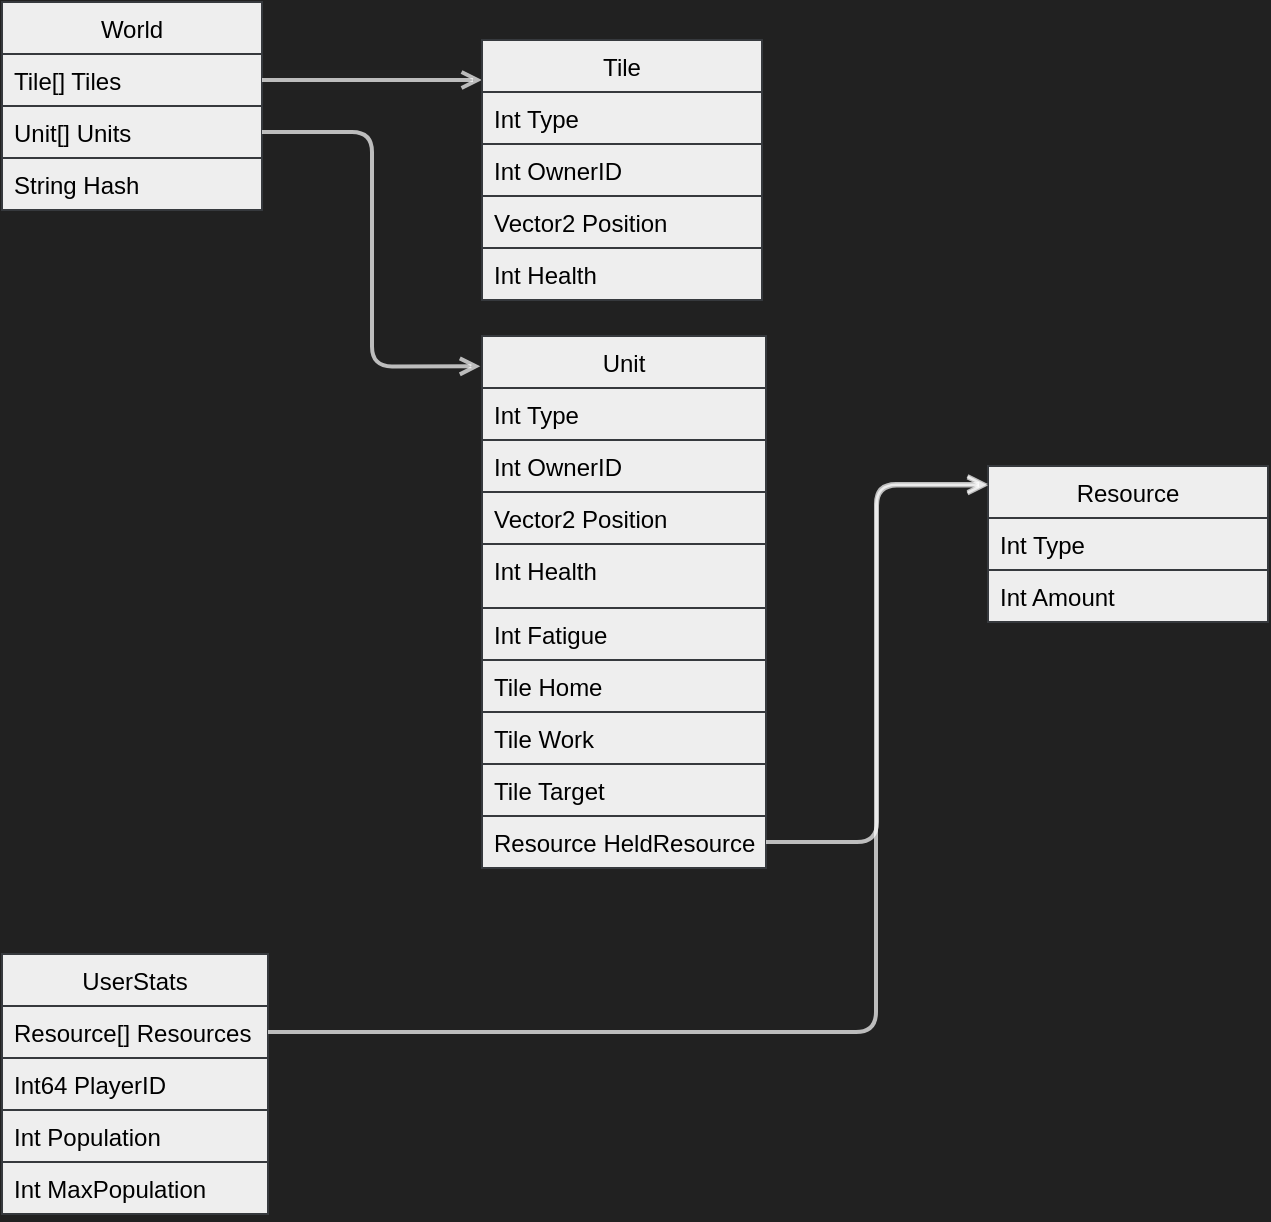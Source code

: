 <mxfile version="10.6.0" type="device"><diagram id="PSp3pdaMUobaPZKxGY9P" name="Page-1"><mxGraphModel dx="2034" dy="834" grid="0" gridSize="10" guides="1" tooltips="1" connect="1" arrows="1" fold="1" page="1" pageScale="1" pageWidth="827" pageHeight="1169" background="#212121" math="0" shadow="0"><root><mxCell id="0"/><mxCell id="1" parent="0"/><mxCell id="UWC5HuN4-RCtU19QUpBO-1" value="World" style="swimlane;fontStyle=0;childLayout=stackLayout;horizontal=1;startSize=26;horizontalStack=0;resizeParent=1;resizeParentMax=0;resizeLast=0;collapsible=1;marginBottom=0;glass=0;rounded=0;shadow=0;comic=0;swimlaneLine=1;fillColor=#eeeeee;strokeColor=#36393d;swimlaneFillColor=none;" parent="1" vertex="1"><mxGeometry x="120" y="150" width="130" height="104" as="geometry"/></mxCell><mxCell id="UWC5HuN4-RCtU19QUpBO-2" value="Tile[] Tiles" style="text;align=left;verticalAlign=top;spacingLeft=4;spacingRight=4;overflow=hidden;rotatable=0;points=[[0,0.5],[1,0.5]];portConstraint=eastwest;rounded=0;fillColor=#eeeeee;strokeColor=#36393d;" parent="UWC5HuN4-RCtU19QUpBO-1" vertex="1"><mxGeometry y="26" width="130" height="26" as="geometry"/></mxCell><mxCell id="UWC5HuN4-RCtU19QUpBO-3" value="Unit[] Units" style="text;align=left;verticalAlign=top;spacingLeft=4;spacingRight=4;overflow=hidden;rotatable=0;points=[[0,0.5],[1,0.5]];portConstraint=eastwest;rounded=0;fillColor=#eeeeee;strokeColor=#36393d;" parent="UWC5HuN4-RCtU19QUpBO-1" vertex="1"><mxGeometry y="52" width="130" height="26" as="geometry"/></mxCell><mxCell id="UWC5HuN4-RCtU19QUpBO-4" value="String Hash" style="text;align=left;verticalAlign=top;spacingLeft=4;spacingRight=4;overflow=hidden;rotatable=0;points=[[0,0.5],[1,0.5]];portConstraint=eastwest;rounded=0;glass=0;fillColor=#eeeeee;strokeColor=#36393d;" parent="UWC5HuN4-RCtU19QUpBO-1" vertex="1"><mxGeometry y="78" width="130" height="26" as="geometry"/></mxCell><mxCell id="UWC5HuN4-RCtU19QUpBO-6" style="edgeStyle=orthogonalEdgeStyle;rounded=1;orthogonalLoop=1;jettySize=auto;html=1;exitX=1;exitY=0.5;exitDx=0;exitDy=0;entryX=0;entryY=0.154;entryDx=0;entryDy=0;entryPerimeter=0;strokeColor=#FFFFFF;strokeWidth=2;endArrow=open;endFill=0;opacity=70;" parent="1" source="UWC5HuN4-RCtU19QUpBO-2" target="UWC5HuN4-RCtU19QUpBO-14" edge="1"><mxGeometry relative="1" as="geometry"><mxPoint x="380" y="189" as="targetPoint"/></mxGeometry></mxCell><mxCell id="UWC5HuN4-RCtU19QUpBO-14" value="Tile" style="swimlane;fontStyle=0;childLayout=stackLayout;horizontal=1;startSize=26;horizontalStack=0;resizeParent=1;resizeParentMax=0;resizeLast=0;collapsible=1;marginBottom=0;rounded=0;fillColor=#eeeeee;strokeColor=#36393d;" parent="1" vertex="1"><mxGeometry x="360" y="169" width="140" height="130" as="geometry"><mxRectangle x="360" y="173" width="46" height="26" as="alternateBounds"/></mxGeometry></mxCell><mxCell id="UWC5HuN4-RCtU19QUpBO-15" value="Int Type" style="text;align=left;verticalAlign=top;spacingLeft=4;spacingRight=4;overflow=hidden;rotatable=0;points=[[0,0.5],[1,0.5]];portConstraint=eastwest;rounded=0;fillColor=#eeeeee;strokeColor=#36393d;" parent="UWC5HuN4-RCtU19QUpBO-14" vertex="1"><mxGeometry y="26" width="140" height="26" as="geometry"/></mxCell><mxCell id="UWC5HuN4-RCtU19QUpBO-47" value="Int OwnerID&#10;" style="text;align=left;verticalAlign=top;spacingLeft=4;spacingRight=4;overflow=hidden;rotatable=0;points=[[0,0.5],[1,0.5]];portConstraint=eastwest;rounded=0;fillColor=#eeeeee;strokeColor=#36393d;" parent="UWC5HuN4-RCtU19QUpBO-14" vertex="1"><mxGeometry y="52" width="140" height="26" as="geometry"/></mxCell><mxCell id="UWC5HuN4-RCtU19QUpBO-16" value="Vector2 Position" style="text;align=left;verticalAlign=top;spacingLeft=4;spacingRight=4;overflow=hidden;rotatable=0;points=[[0,0.5],[1,0.5]];portConstraint=eastwest;rounded=0;fillColor=#eeeeee;strokeColor=#36393d;" parent="UWC5HuN4-RCtU19QUpBO-14" vertex="1"><mxGeometry y="78" width="140" height="26" as="geometry"/></mxCell><mxCell id="UWC5HuN4-RCtU19QUpBO-17" value="Int Health" style="text;align=left;verticalAlign=top;spacingLeft=4;spacingRight=4;overflow=hidden;rotatable=0;points=[[0,0.5],[1,0.5]];portConstraint=eastwest;rounded=0;fillColor=#eeeeee;strokeColor=#36393d;" parent="UWC5HuN4-RCtU19QUpBO-14" vertex="1"><mxGeometry y="104" width="140" height="26" as="geometry"/></mxCell><mxCell id="UWC5HuN4-RCtU19QUpBO-23" value="Unit" style="swimlane;fontStyle=0;childLayout=stackLayout;horizontal=1;startSize=26;horizontalStack=0;resizeParent=1;resizeParentMax=0;resizeLast=0;collapsible=1;marginBottom=0;rounded=0;fillColor=#eeeeee;strokeColor=#36393d;" parent="1" vertex="1"><mxGeometry x="360" y="317" width="142" height="266" as="geometry"/></mxCell><mxCell id="UWC5HuN4-RCtU19QUpBO-24" value="Int Type" style="text;align=left;verticalAlign=top;spacingLeft=4;spacingRight=4;overflow=hidden;rotatable=0;points=[[0,0.5],[1,0.5]];portConstraint=eastwest;rounded=0;fillColor=#eeeeee;strokeColor=#36393d;" parent="UWC5HuN4-RCtU19QUpBO-23" vertex="1"><mxGeometry y="26" width="142" height="26" as="geometry"/></mxCell><mxCell id="UWC5HuN4-RCtU19QUpBO-48" value="Int OwnerID&#10;" style="text;align=left;verticalAlign=top;spacingLeft=4;spacingRight=4;overflow=hidden;rotatable=0;points=[[0,0.5],[1,0.5]];portConstraint=eastwest;rounded=0;fillColor=#eeeeee;strokeColor=#36393d;" parent="UWC5HuN4-RCtU19QUpBO-23" vertex="1"><mxGeometry y="52" width="142" height="26" as="geometry"/></mxCell><mxCell id="UWC5HuN4-RCtU19QUpBO-25" value="Vector2 Position" style="text;align=left;verticalAlign=top;spacingLeft=4;spacingRight=4;overflow=hidden;rotatable=0;points=[[0,0.5],[1,0.5]];portConstraint=eastwest;rounded=0;fillColor=#eeeeee;strokeColor=#36393d;" parent="UWC5HuN4-RCtU19QUpBO-23" vertex="1"><mxGeometry y="78" width="142" height="26" as="geometry"/></mxCell><mxCell id="UWC5HuN4-RCtU19QUpBO-26" value="Int Health" style="text;align=left;verticalAlign=top;spacingLeft=4;spacingRight=4;overflow=hidden;rotatable=0;points=[[0,0.5],[1,0.5]];portConstraint=eastwest;rounded=0;fillColor=#eeeeee;strokeColor=#36393d;" parent="UWC5HuN4-RCtU19QUpBO-23" vertex="1"><mxGeometry y="104" width="142" height="32" as="geometry"/></mxCell><mxCell id="UWC5HuN4-RCtU19QUpBO-29" value="Int Fatigue" style="text;align=left;verticalAlign=top;spacingLeft=4;spacingRight=4;overflow=hidden;rotatable=0;points=[[0,0.5],[1,0.5]];portConstraint=eastwest;rounded=0;fillColor=#eeeeee;strokeColor=#36393d;" parent="UWC5HuN4-RCtU19QUpBO-23" vertex="1"><mxGeometry y="136" width="142" height="26" as="geometry"/></mxCell><mxCell id="UWC5HuN4-RCtU19QUpBO-30" value="Tile Home" style="text;align=left;verticalAlign=top;spacingLeft=4;spacingRight=4;overflow=hidden;rotatable=0;points=[[0,0.5],[1,0.5]];portConstraint=eastwest;rounded=0;fillColor=#eeeeee;strokeColor=#36393d;" parent="UWC5HuN4-RCtU19QUpBO-23" vertex="1"><mxGeometry y="162" width="142" height="26" as="geometry"/></mxCell><mxCell id="UWC5HuN4-RCtU19QUpBO-31" value="Tile Work" style="text;align=left;verticalAlign=top;spacingLeft=4;spacingRight=4;overflow=hidden;rotatable=0;points=[[0,0.5],[1,0.5]];portConstraint=eastwest;rounded=0;fillColor=#eeeeee;strokeColor=#36393d;" parent="UWC5HuN4-RCtU19QUpBO-23" vertex="1"><mxGeometry y="188" width="142" height="26" as="geometry"/></mxCell><mxCell id="UWC5HuN4-RCtU19QUpBO-38" value="Tile Target" style="text;align=left;verticalAlign=top;spacingLeft=4;spacingRight=4;overflow=hidden;rotatable=0;points=[[0,0.5],[1,0.5]];portConstraint=eastwest;rounded=0;fillColor=#eeeeee;strokeColor=#36393d;" parent="UWC5HuN4-RCtU19QUpBO-23" vertex="1"><mxGeometry y="214" width="142" height="26" as="geometry"/></mxCell><mxCell id="UWC5HuN4-RCtU19QUpBO-32" value="Resource HeldResource" style="text;align=left;verticalAlign=top;spacingLeft=4;spacingRight=4;overflow=hidden;rotatable=0;points=[[0,0.5],[1,0.5]];portConstraint=eastwest;rounded=0;fillColor=#eeeeee;strokeColor=#36393d;" parent="UWC5HuN4-RCtU19QUpBO-23" vertex="1"><mxGeometry y="240" width="142" height="26" as="geometry"/></mxCell><mxCell id="UWC5HuN4-RCtU19QUpBO-28" style="edgeStyle=orthogonalEdgeStyle;rounded=1;orthogonalLoop=1;jettySize=auto;html=1;exitX=1;exitY=0.5;exitDx=0;exitDy=0;entryX=-0.006;entryY=0.057;entryDx=0;entryDy=0;entryPerimeter=0;strokeColor=#FFFFFF;comic=0;strokeWidth=2;endArrow=open;endFill=0;opacity=70;" parent="1" source="UWC5HuN4-RCtU19QUpBO-3" target="UWC5HuN4-RCtU19QUpBO-23" edge="1"><mxGeometry relative="1" as="geometry"/></mxCell><mxCell id="UWC5HuN4-RCtU19QUpBO-33" value="Resource" style="swimlane;fontStyle=0;childLayout=stackLayout;horizontal=1;startSize=26;horizontalStack=0;resizeParent=1;resizeParentMax=0;resizeLast=0;collapsible=1;marginBottom=0;rounded=0;fillColor=#eeeeee;strokeColor=#36393d;" parent="1" vertex="1"><mxGeometry x="613" y="382" width="140" height="78" as="geometry"><mxRectangle x="360" y="173" width="46" height="26" as="alternateBounds"/></mxGeometry></mxCell><mxCell id="UWC5HuN4-RCtU19QUpBO-34" value="Int Type" style="text;align=left;verticalAlign=top;spacingLeft=4;spacingRight=4;overflow=hidden;rotatable=0;points=[[0,0.5],[1,0.5]];portConstraint=eastwest;rounded=0;fillColor=#eeeeee;strokeColor=#36393d;" parent="UWC5HuN4-RCtU19QUpBO-33" vertex="1"><mxGeometry y="26" width="140" height="26" as="geometry"/></mxCell><mxCell id="UWC5HuN4-RCtU19QUpBO-35" value="Int Amount" style="text;align=left;verticalAlign=top;spacingLeft=4;spacingRight=4;overflow=hidden;rotatable=0;points=[[0,0.5],[1,0.5]];portConstraint=eastwest;rounded=0;fillColor=#eeeeee;strokeColor=#36393d;" parent="UWC5HuN4-RCtU19QUpBO-33" vertex="1"><mxGeometry y="52" width="140" height="26" as="geometry"/></mxCell><mxCell id="UWC5HuN4-RCtU19QUpBO-37" style="edgeStyle=orthogonalEdgeStyle;rounded=1;orthogonalLoop=1;jettySize=auto;html=1;exitX=1;exitY=0.5;exitDx=0;exitDy=0;entryX=0;entryY=0.125;entryDx=0;entryDy=0;entryPerimeter=0;strokeColor=#FFFFFF;comic=0;strokeWidth=2;endArrow=open;endFill=0;opacity=70;" parent="1" source="UWC5HuN4-RCtU19QUpBO-32" target="UWC5HuN4-RCtU19QUpBO-33" edge="1"><mxGeometry relative="1" as="geometry"><mxPoint x="260" y="225" as="sourcePoint"/><mxPoint x="369" y="342" as="targetPoint"/></mxGeometry></mxCell><mxCell id="UWC5HuN4-RCtU19QUpBO-39" value="UserStats" style="swimlane;fontStyle=0;childLayout=stackLayout;horizontal=1;startSize=26;horizontalStack=0;resizeParent=1;resizeParentMax=0;resizeLast=0;collapsible=1;marginBottom=0;glass=0;rounded=0;shadow=0;comic=0;swimlaneLine=1;fillColor=#eeeeee;strokeColor=#36393d;swimlaneFillColor=none;" parent="1" vertex="1"><mxGeometry x="120" y="626" width="133" height="130" as="geometry"/></mxCell><mxCell id="UWC5HuN4-RCtU19QUpBO-40" value="Resource[] Resources" style="text;align=left;verticalAlign=top;spacingLeft=4;spacingRight=4;overflow=hidden;rotatable=0;points=[[0,0.5],[1,0.5]];portConstraint=eastwest;rounded=0;fillColor=#eeeeee;strokeColor=#36393d;" parent="UWC5HuN4-RCtU19QUpBO-39" vertex="1"><mxGeometry y="26" width="133" height="26" as="geometry"/></mxCell><mxCell id="UWC5HuN4-RCtU19QUpBO-46" value="Int64 PlayerID" style="text;align=left;verticalAlign=top;spacingLeft=4;spacingRight=4;overflow=hidden;rotatable=0;points=[[0,0.5],[1,0.5]];portConstraint=eastwest;rounded=0;fillColor=#eeeeee;strokeColor=#36393d;" parent="UWC5HuN4-RCtU19QUpBO-39" vertex="1"><mxGeometry y="52" width="133" height="26" as="geometry"/></mxCell><mxCell id="UWC5HuN4-RCtU19QUpBO-41" value="Int Population" style="text;align=left;verticalAlign=top;spacingLeft=4;spacingRight=4;overflow=hidden;rotatable=0;points=[[0,0.5],[1,0.5]];portConstraint=eastwest;rounded=0;fillColor=#eeeeee;strokeColor=#36393d;" parent="UWC5HuN4-RCtU19QUpBO-39" vertex="1"><mxGeometry y="78" width="133" height="26" as="geometry"/></mxCell><mxCell id="UWC5HuN4-RCtU19QUpBO-44" value="Int MaxPopulation" style="text;align=left;verticalAlign=top;spacingLeft=4;spacingRight=4;overflow=hidden;rotatable=0;points=[[0,0.5],[1,0.5]];portConstraint=eastwest;rounded=0;fillColor=#eeeeee;strokeColor=#36393d;" parent="UWC5HuN4-RCtU19QUpBO-39" vertex="1"><mxGeometry y="104" width="133" height="26" as="geometry"/></mxCell><mxCell id="UWC5HuN4-RCtU19QUpBO-43" style="edgeStyle=orthogonalEdgeStyle;rounded=1;orthogonalLoop=1;jettySize=auto;html=1;exitX=1;exitY=0.5;exitDx=0;exitDy=0;strokeColor=#FFFFFF;comic=0;strokeWidth=2;endArrow=open;endFill=0;opacity=70;" parent="1" source="UWC5HuN4-RCtU19QUpBO-40" edge="1"><mxGeometry relative="1" as="geometry"><mxPoint x="556" y="522" as="sourcePoint"/><mxPoint x="613" y="391" as="targetPoint"/><Array as="points"><mxPoint x="557" y="665"/><mxPoint x="557" y="391"/></Array></mxGeometry></mxCell></root></mxGraphModel></diagram></mxfile>